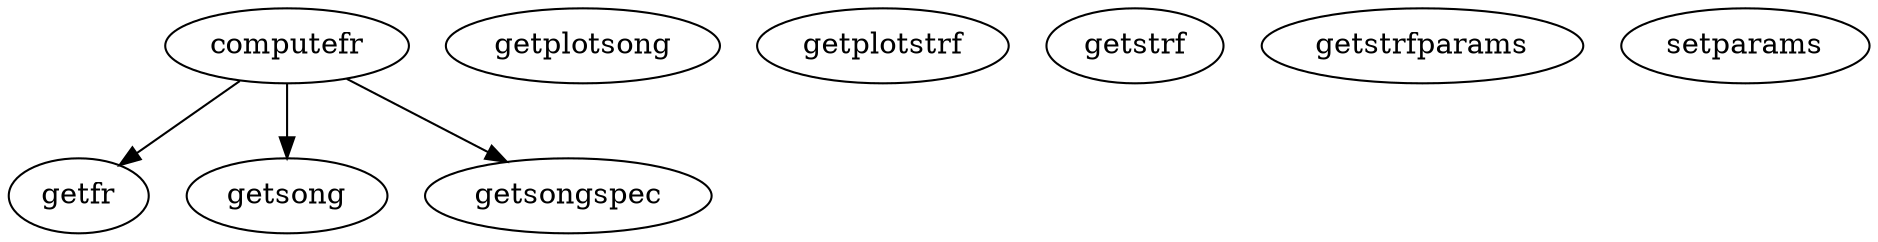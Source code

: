 /* Created by mdot for Matlab */
digraph m2html {
  computefr -> getfr;
  computefr -> getsong;
  computefr -> getsongspec;

  computefr [URL="computefr.html"];
  getfr [URL="getfr.html"];
  getplotsong [URL="getplotsong.html"];
  getplotstrf [URL="getplotstrf.html"];
  getsong [URL="getsong.html"];
  getsongspec [URL="getsongspec.html"];
  getstrf [URL="getstrf.html"];
  getstrfparams [URL="getstrfparams.html"];
  setparams [URL="setparams.html"];
}